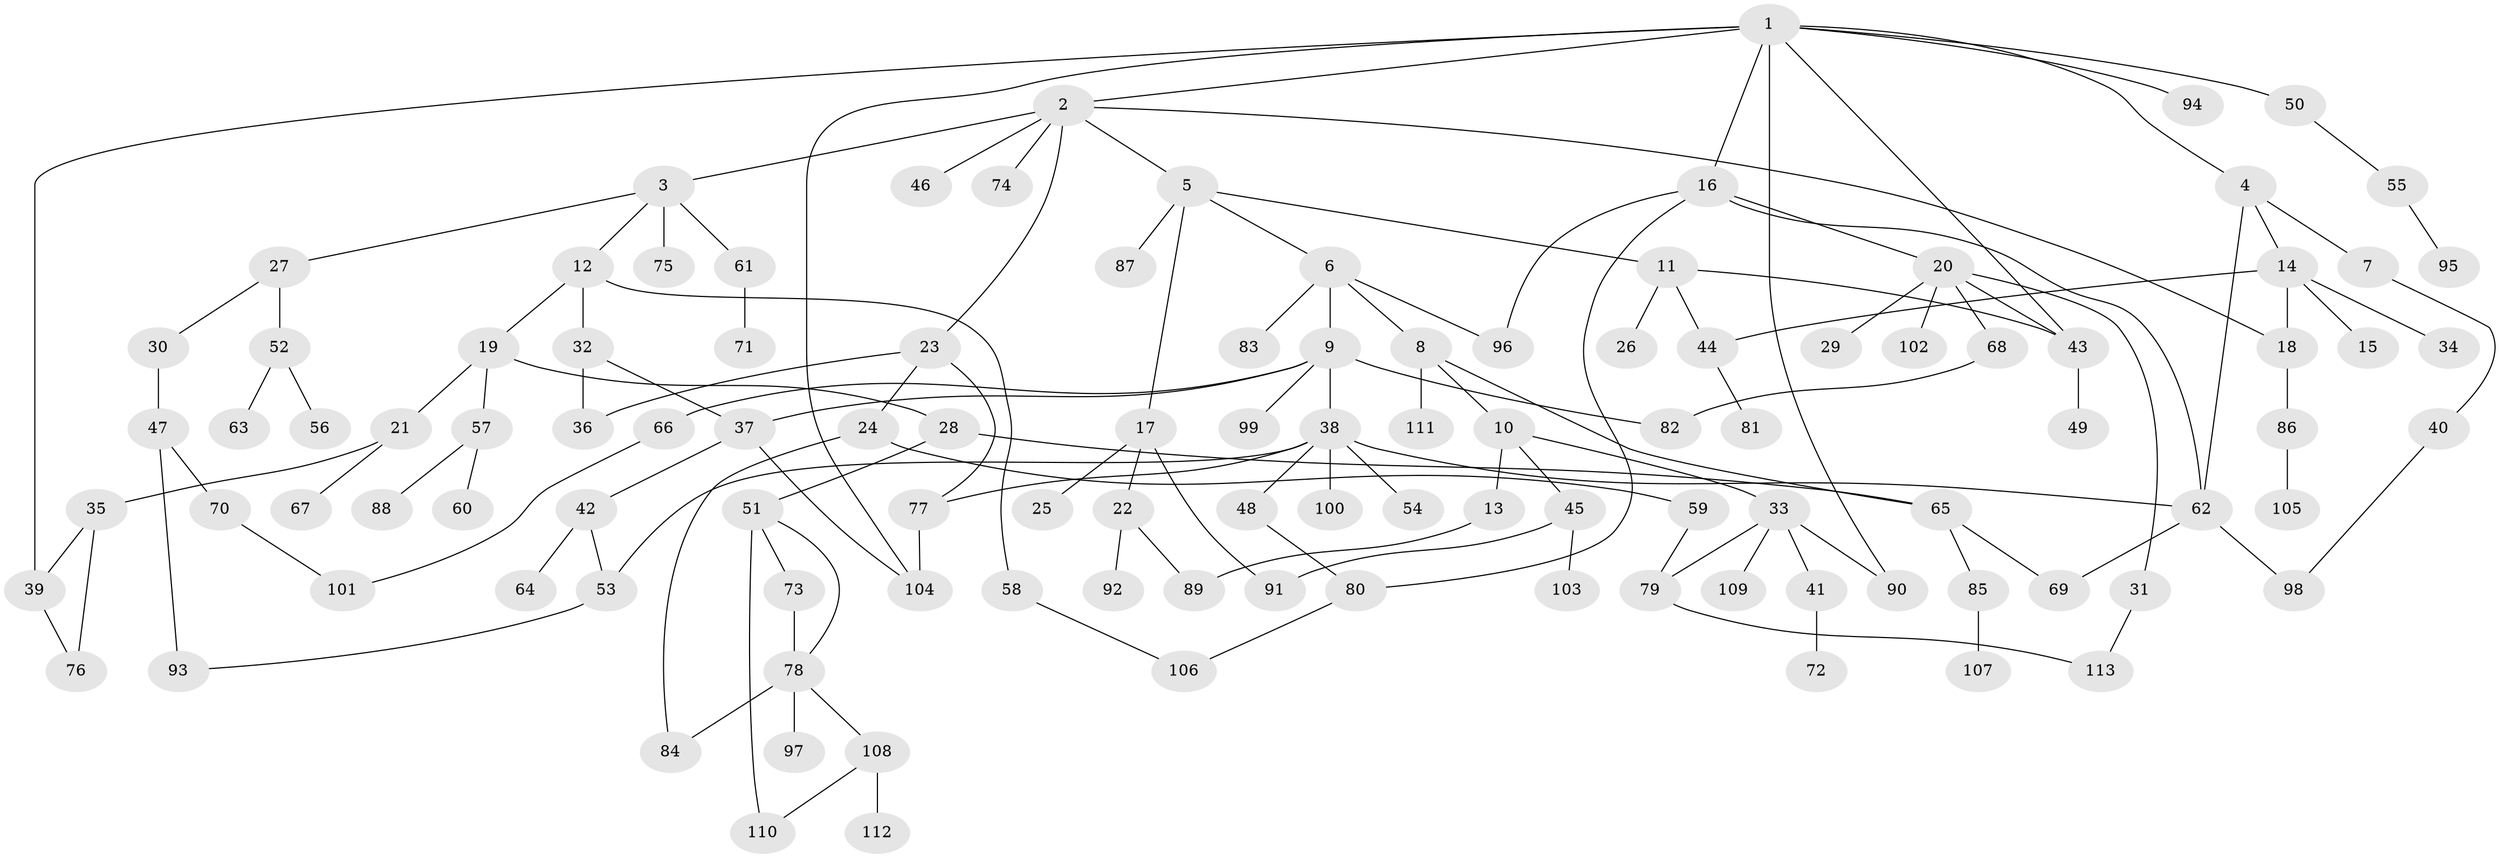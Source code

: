 // Generated by graph-tools (version 1.1) at 2025/25/03/09/25 03:25:32]
// undirected, 113 vertices, 143 edges
graph export_dot {
graph [start="1"]
  node [color=gray90,style=filled];
  1;
  2;
  3;
  4;
  5;
  6;
  7;
  8;
  9;
  10;
  11;
  12;
  13;
  14;
  15;
  16;
  17;
  18;
  19;
  20;
  21;
  22;
  23;
  24;
  25;
  26;
  27;
  28;
  29;
  30;
  31;
  32;
  33;
  34;
  35;
  36;
  37;
  38;
  39;
  40;
  41;
  42;
  43;
  44;
  45;
  46;
  47;
  48;
  49;
  50;
  51;
  52;
  53;
  54;
  55;
  56;
  57;
  58;
  59;
  60;
  61;
  62;
  63;
  64;
  65;
  66;
  67;
  68;
  69;
  70;
  71;
  72;
  73;
  74;
  75;
  76;
  77;
  78;
  79;
  80;
  81;
  82;
  83;
  84;
  85;
  86;
  87;
  88;
  89;
  90;
  91;
  92;
  93;
  94;
  95;
  96;
  97;
  98;
  99;
  100;
  101;
  102;
  103;
  104;
  105;
  106;
  107;
  108;
  109;
  110;
  111;
  112;
  113;
  1 -- 2;
  1 -- 4;
  1 -- 16;
  1 -- 39;
  1 -- 50;
  1 -- 90;
  1 -- 94;
  1 -- 104;
  1 -- 43;
  2 -- 3;
  2 -- 5;
  2 -- 18;
  2 -- 23;
  2 -- 46;
  2 -- 74;
  3 -- 12;
  3 -- 27;
  3 -- 61;
  3 -- 75;
  4 -- 7;
  4 -- 14;
  4 -- 62;
  5 -- 6;
  5 -- 11;
  5 -- 17;
  5 -- 87;
  6 -- 8;
  6 -- 9;
  6 -- 83;
  6 -- 96;
  7 -- 40;
  8 -- 10;
  8 -- 65;
  8 -- 111;
  9 -- 37;
  9 -- 38;
  9 -- 66;
  9 -- 82;
  9 -- 99;
  10 -- 13;
  10 -- 33;
  10 -- 45;
  11 -- 26;
  11 -- 43;
  11 -- 44;
  12 -- 19;
  12 -- 32;
  12 -- 58;
  13 -- 89;
  14 -- 15;
  14 -- 34;
  14 -- 18;
  14 -- 44;
  16 -- 20;
  16 -- 96;
  16 -- 80;
  16 -- 62;
  17 -- 22;
  17 -- 25;
  17 -- 91;
  18 -- 86;
  19 -- 21;
  19 -- 28;
  19 -- 57;
  20 -- 29;
  20 -- 31;
  20 -- 68;
  20 -- 102;
  20 -- 43;
  21 -- 35;
  21 -- 67;
  22 -- 92;
  22 -- 89;
  23 -- 24;
  23 -- 77;
  23 -- 36;
  24 -- 59;
  24 -- 84;
  27 -- 30;
  27 -- 52;
  28 -- 51;
  28 -- 65;
  30 -- 47;
  31 -- 113;
  32 -- 36;
  32 -- 37;
  33 -- 41;
  33 -- 109;
  33 -- 90;
  33 -- 79;
  35 -- 76;
  35 -- 39;
  37 -- 42;
  37 -- 104;
  38 -- 48;
  38 -- 53;
  38 -- 54;
  38 -- 100;
  38 -- 77;
  38 -- 62;
  39 -- 76;
  40 -- 98;
  41 -- 72;
  42 -- 64;
  42 -- 53;
  43 -- 49;
  44 -- 81;
  45 -- 91;
  45 -- 103;
  47 -- 70;
  47 -- 93;
  48 -- 80;
  50 -- 55;
  51 -- 73;
  51 -- 78;
  51 -- 110;
  52 -- 56;
  52 -- 63;
  53 -- 93;
  55 -- 95;
  57 -- 60;
  57 -- 88;
  58 -- 106;
  59 -- 79;
  61 -- 71;
  62 -- 69;
  62 -- 98;
  65 -- 85;
  65 -- 69;
  66 -- 101;
  68 -- 82;
  70 -- 101;
  73 -- 78;
  77 -- 104;
  78 -- 84;
  78 -- 97;
  78 -- 108;
  79 -- 113;
  80 -- 106;
  85 -- 107;
  86 -- 105;
  108 -- 112;
  108 -- 110;
}
